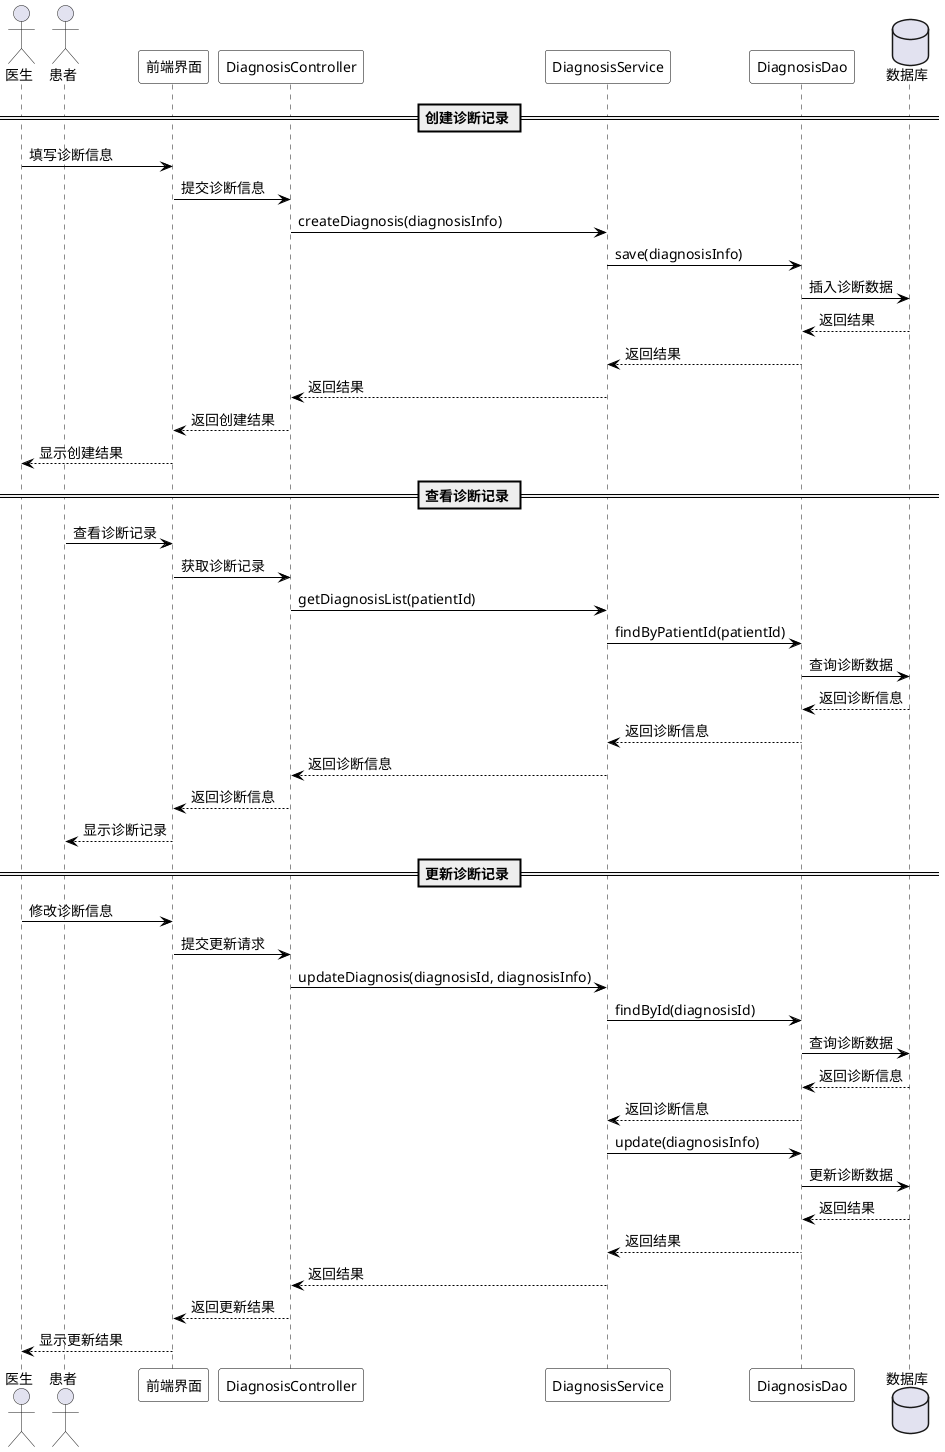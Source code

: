 @startuml 诊断管理时序图

' 设置样式
skinparam backgroundColor white
skinparam handwritten false
skinparam defaultFontName Microsoft YaHei
skinparam defaultFontSize 14
skinparam sequence {
    ArrowColor black
    ParticipantBorderColor black
    ParticipantBackgroundColor white
}

' 定义参与者
actor 医生 as doctor
actor 患者 as patient
participant "前端界面" as front
participant "DiagnosisController" as controller
participant "DiagnosisService" as service
participant "DiagnosisDao" as dao
database "数据库" as db

' 创建诊断记录流程
== 创建诊断记录 ==
doctor -> front: 填写诊断信息
front -> controller: 提交诊断信息
controller -> service: createDiagnosis(diagnosisInfo)
service -> dao: save(diagnosisInfo)
dao -> db: 插入诊断数据
db --> dao: 返回结果
dao --> service: 返回结果
service --> controller: 返回结果
controller --> front: 返回创建结果
front --> doctor: 显示创建结果

' 查看诊断记录流程
== 查看诊断记录 ==
patient -> front: 查看诊断记录
front -> controller: 获取诊断记录
controller -> service: getDiagnosisList(patientId)
service -> dao: findByPatientId(patientId)
dao -> db: 查询诊断数据
db --> dao: 返回诊断信息
dao --> service: 返回诊断信息
service --> controller: 返回诊断信息
controller --> front: 返回诊断信息
front --> patient: 显示诊断记录

' 更新诊断记录流程
== 更新诊断记录 ==
doctor -> front: 修改诊断信息
front -> controller: 提交更新请求
controller -> service: updateDiagnosis(diagnosisId, diagnosisInfo)
service -> dao: findById(diagnosisId)
dao -> db: 查询诊断数据
db --> dao: 返回诊断信息
dao --> service: 返回诊断信息
service -> dao: update(diagnosisInfo)
dao -> db: 更新诊断数据
db --> dao: 返回结果
dao --> service: 返回结果
service --> controller: 返回结果
controller --> front: 返回更新结果
front --> doctor: 显示更新结果

@enduml 